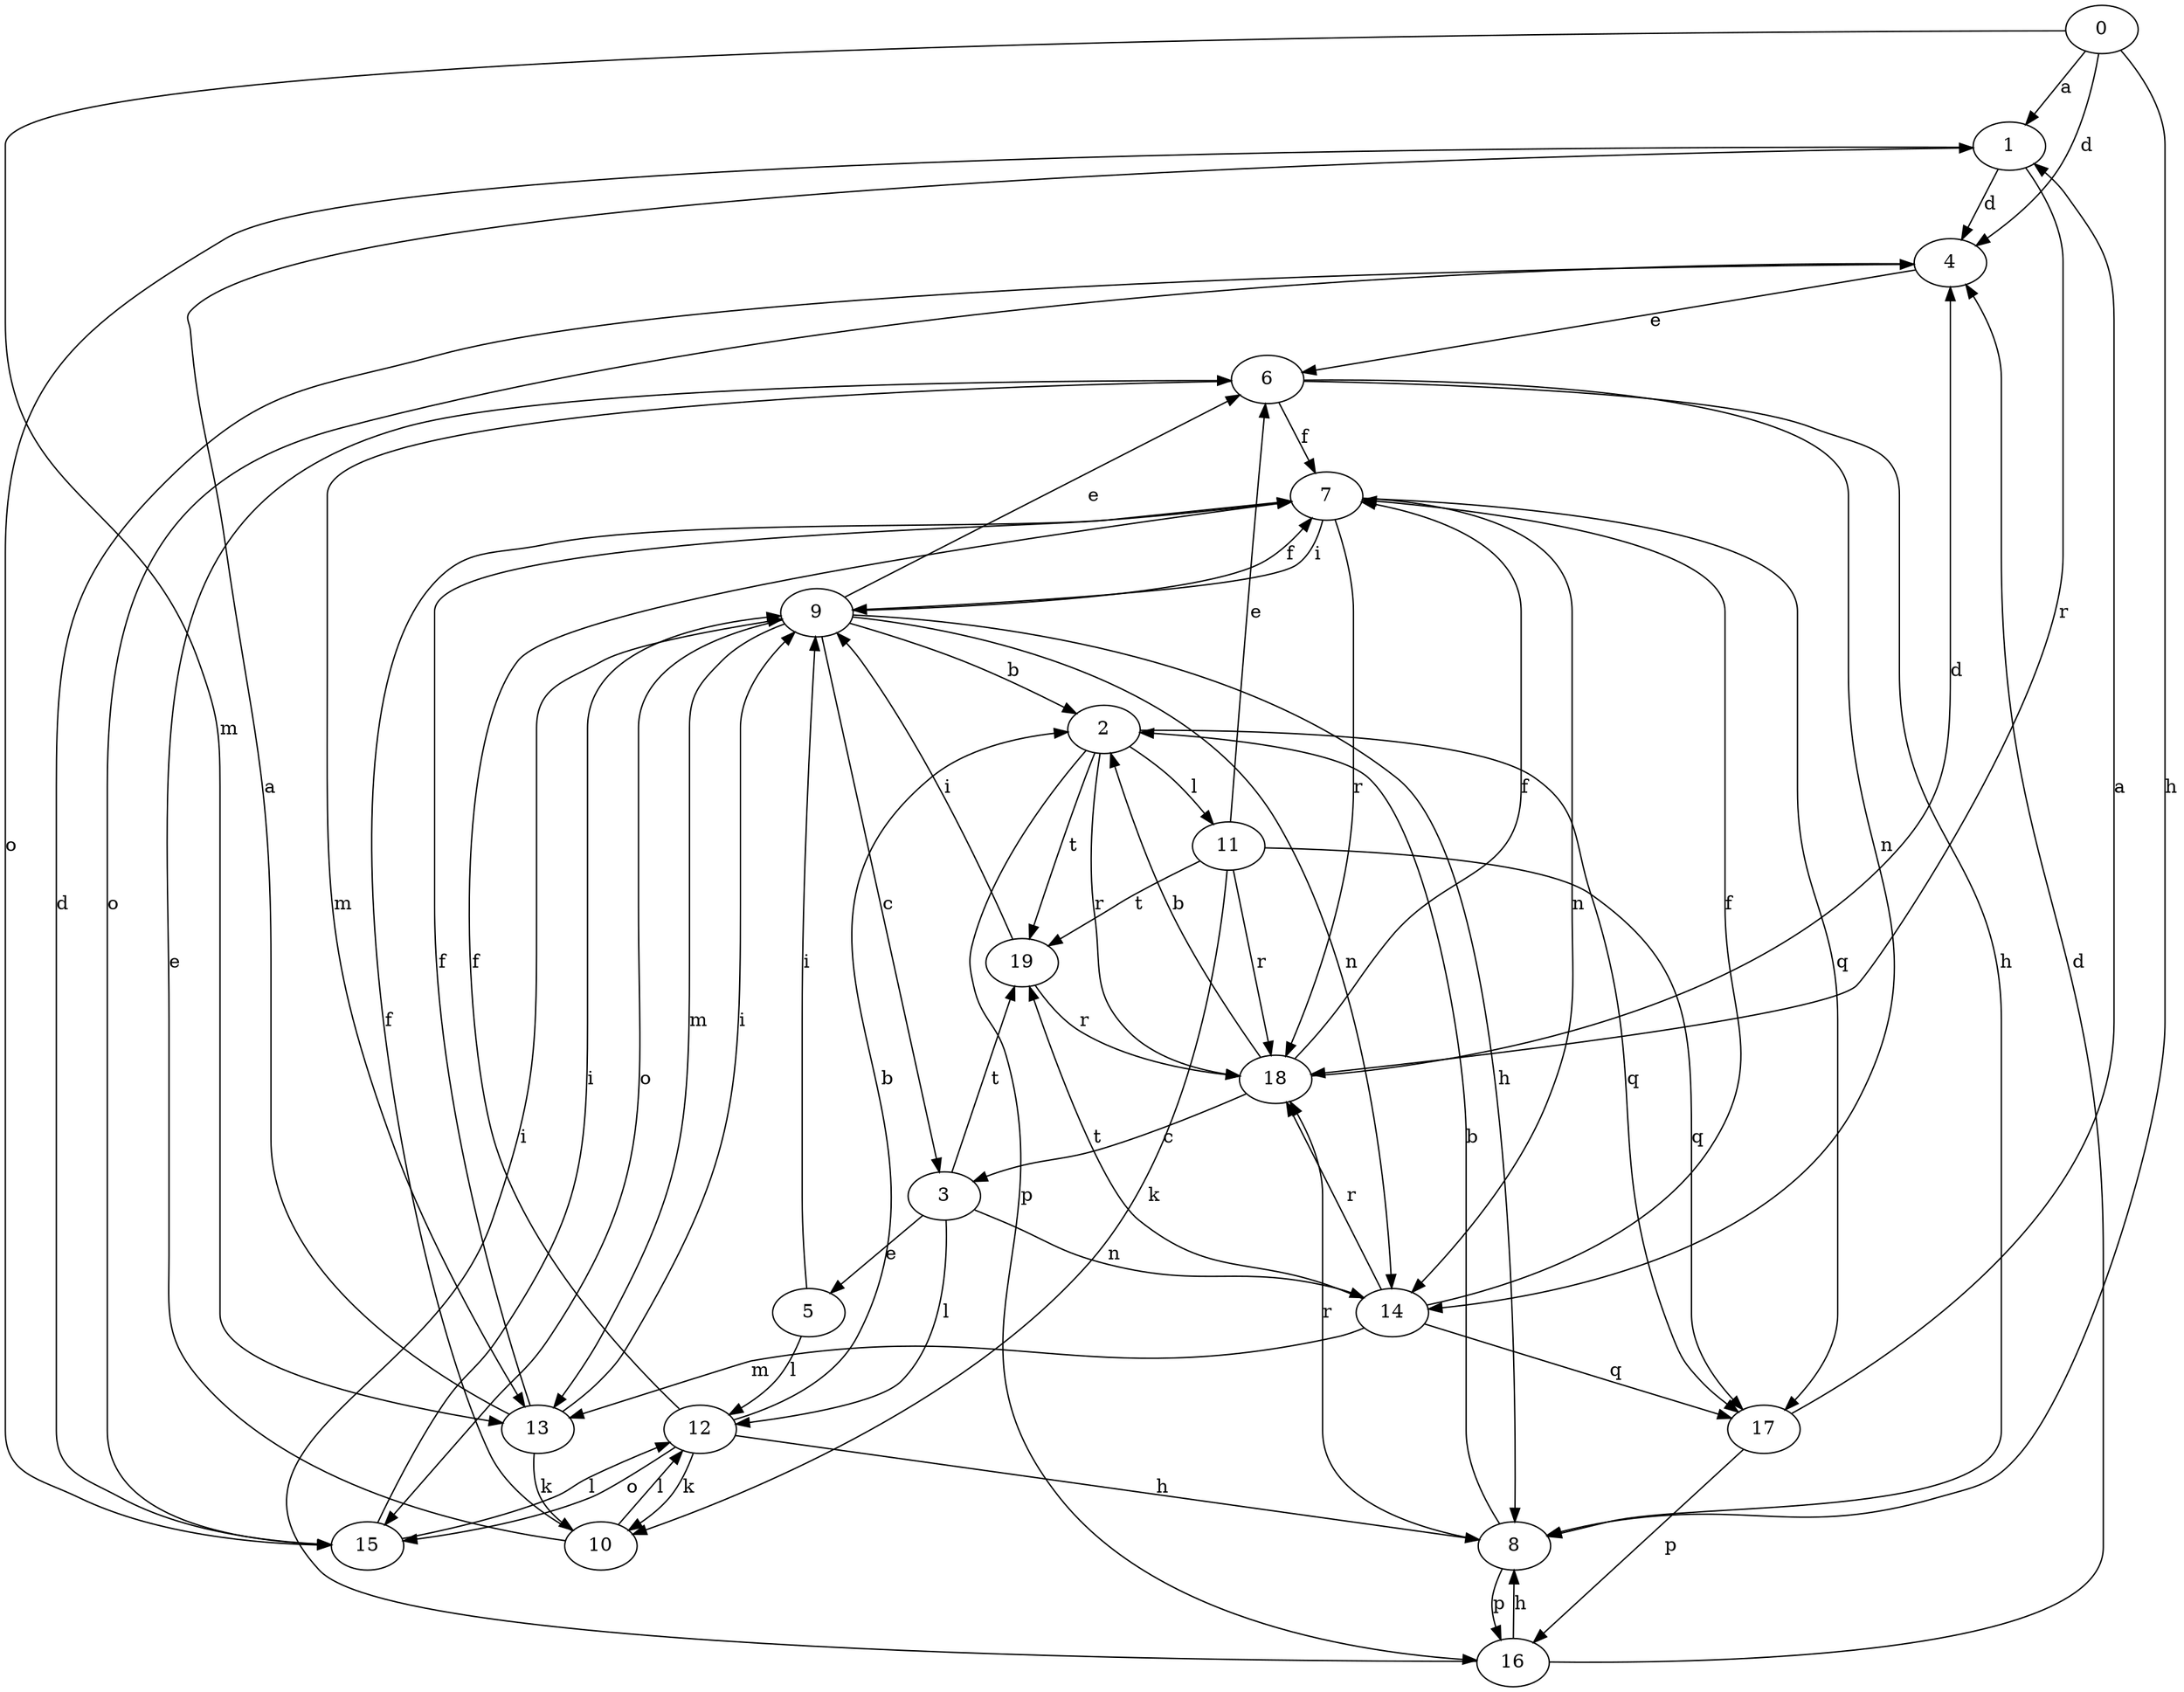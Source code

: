 strict digraph  {
0;
1;
2;
3;
4;
5;
6;
7;
8;
9;
10;
11;
12;
13;
14;
15;
16;
17;
18;
19;
0 -> 1  [label=a];
0 -> 4  [label=d];
0 -> 8  [label=h];
0 -> 13  [label=m];
1 -> 4  [label=d];
1 -> 15  [label=o];
1 -> 18  [label=r];
2 -> 11  [label=l];
2 -> 16  [label=p];
2 -> 17  [label=q];
2 -> 18  [label=r];
2 -> 19  [label=t];
3 -> 5  [label=e];
3 -> 12  [label=l];
3 -> 14  [label=n];
3 -> 19  [label=t];
4 -> 6  [label=e];
4 -> 15  [label=o];
5 -> 9  [label=i];
5 -> 12  [label=l];
6 -> 7  [label=f];
6 -> 8  [label=h];
6 -> 13  [label=m];
6 -> 14  [label=n];
7 -> 9  [label=i];
7 -> 14  [label=n];
7 -> 17  [label=q];
7 -> 18  [label=r];
8 -> 2  [label=b];
8 -> 16  [label=p];
8 -> 18  [label=r];
9 -> 2  [label=b];
9 -> 3  [label=c];
9 -> 6  [label=e];
9 -> 7  [label=f];
9 -> 8  [label=h];
9 -> 13  [label=m];
9 -> 14  [label=n];
9 -> 15  [label=o];
10 -> 6  [label=e];
10 -> 7  [label=f];
10 -> 12  [label=l];
11 -> 6  [label=e];
11 -> 10  [label=k];
11 -> 17  [label=q];
11 -> 18  [label=r];
11 -> 19  [label=t];
12 -> 2  [label=b];
12 -> 7  [label=f];
12 -> 8  [label=h];
12 -> 10  [label=k];
12 -> 15  [label=o];
13 -> 1  [label=a];
13 -> 7  [label=f];
13 -> 9  [label=i];
13 -> 10  [label=k];
14 -> 7  [label=f];
14 -> 13  [label=m];
14 -> 17  [label=q];
14 -> 18  [label=r];
14 -> 19  [label=t];
15 -> 4  [label=d];
15 -> 9  [label=i];
15 -> 12  [label=l];
16 -> 4  [label=d];
16 -> 8  [label=h];
16 -> 9  [label=i];
17 -> 1  [label=a];
17 -> 16  [label=p];
18 -> 2  [label=b];
18 -> 3  [label=c];
18 -> 4  [label=d];
18 -> 7  [label=f];
19 -> 9  [label=i];
19 -> 18  [label=r];
}
